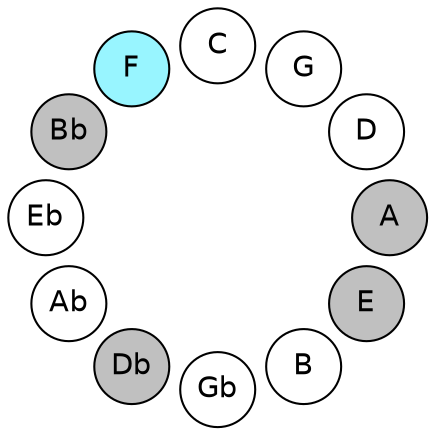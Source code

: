 
graph {

layout = circo;
mindist = .1

node [shape = circle, fontname = Helvetica, margin = 0, style = filled]
edge [style=invis]

subgraph 1 {
	E -- B -- Gb -- Db -- Ab -- Eb -- Bb -- F -- C -- G -- D -- A -- E
}

E [fillcolor = gray];
B [fillcolor = white];
Gb [fillcolor = white];
Db [fillcolor = gray];
Ab [fillcolor = white];
Eb [fillcolor = white];
Bb [fillcolor = gray];
F [fillcolor = cadetblue1];
C [fillcolor = white];
G [fillcolor = white];
D [fillcolor = white];
A [fillcolor = gray];
}
